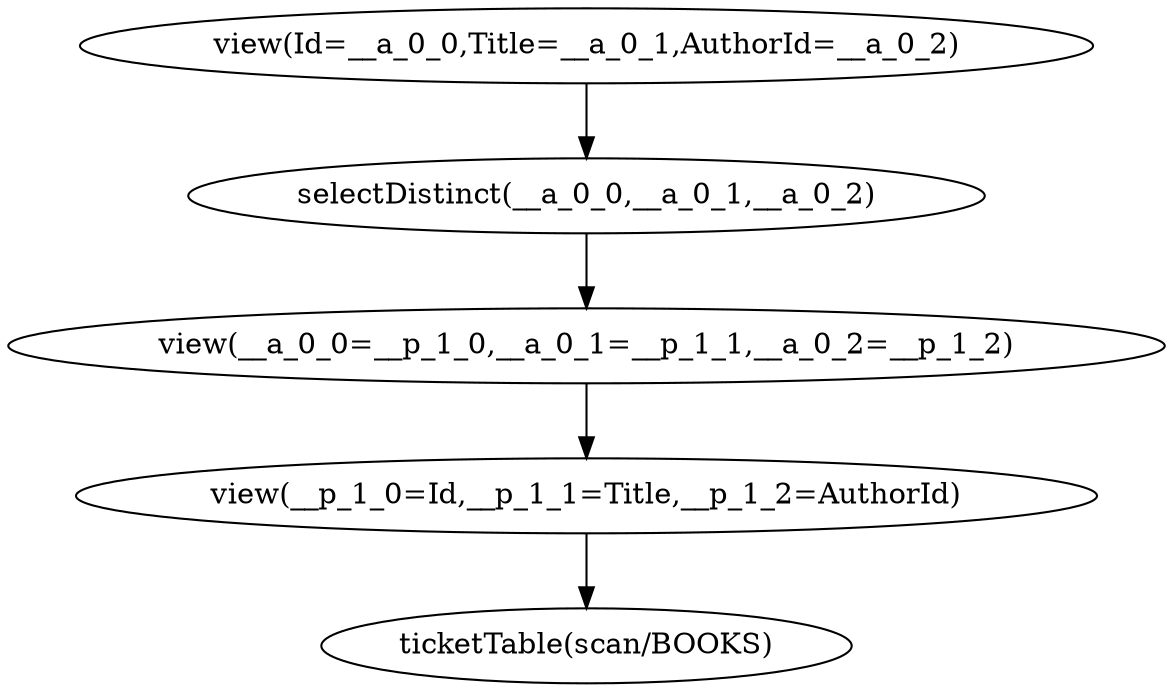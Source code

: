 digraph {
"op_0" ["label"="ticketTable(scan/BOOKS)"]
"op_1" ["label"="view(__p_1_0=Id,__p_1_1=Title,__p_1_2=AuthorId)"]
"op_2" ["label"="view(__a_0_0=__p_1_0,__a_0_1=__p_1_1,__a_0_2=__p_1_2)"]
"op_3" ["label"="selectDistinct(__a_0_0,__a_0_1,__a_0_2)"]
"op_4" ["label"="view(Id=__a_0_0,Title=__a_0_1,AuthorId=__a_0_2)"]
"op_1" -> "op_0"
"op_2" -> "op_1"
"op_3" -> "op_2"
"op_4" -> "op_3"
}